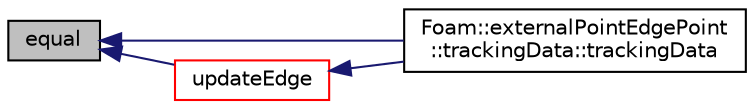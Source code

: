 digraph "equal"
{
  bgcolor="transparent";
  edge [fontname="Helvetica",fontsize="10",labelfontname="Helvetica",labelfontsize="10"];
  node [fontname="Helvetica",fontsize="10",shape=record];
  rankdir="LR";
  Node1 [label="equal",height=0.2,width=0.4,color="black", fillcolor="grey75", style="filled", fontcolor="black"];
  Node1 -> Node2 [dir="back",color="midnightblue",fontsize="10",style="solid",fontname="Helvetica"];
  Node2 [label="Foam::externalPointEdgePoint\l::trackingData::trackingData",height=0.2,width=0.4,color="black",URL="$a02649.html#a2700ae22fe241ff633f4e1862d18260b"];
  Node1 -> Node3 [dir="back",color="midnightblue",fontsize="10",style="solid",fontname="Helvetica"];
  Node3 [label="updateEdge",height=0.2,width=0.4,color="red",URL="$a00708.html#a90e0bea72f9f2257b171dcb6ccac8ed1",tooltip="Influence of point on edge. "];
  Node3 -> Node2 [dir="back",color="midnightblue",fontsize="10",style="solid",fontname="Helvetica"];
}
